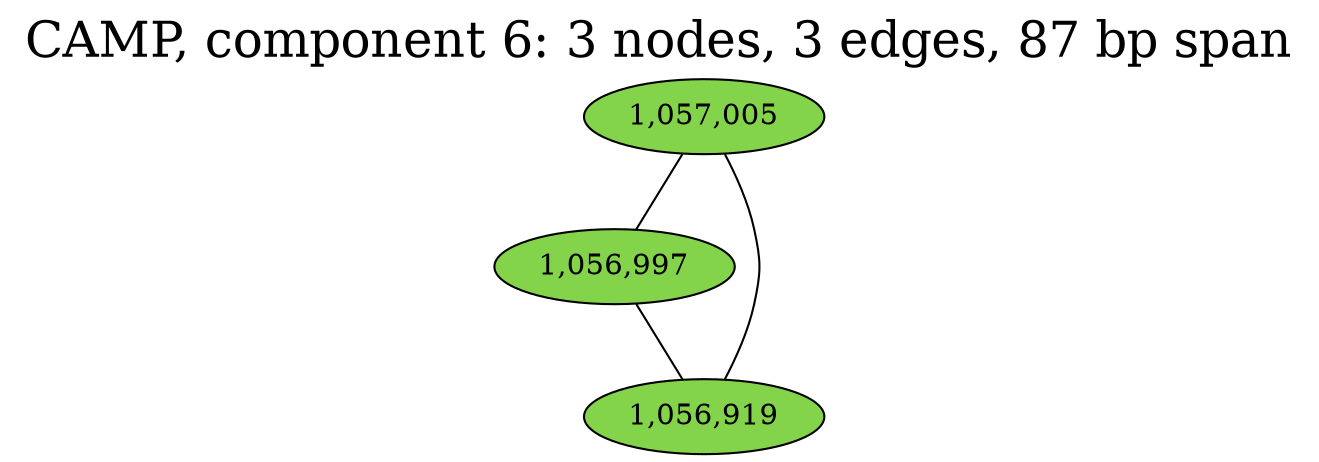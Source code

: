 graph CAMP_cc6 {
	overlap="prism50";
	outputorder="edgesfirst";
	node [style="filled"];
	label="CAMP, component 6: 3 nodes, 3 edges, 87 bp span";
	labelloc="t";
	fontsize=24;
	"1,057,005" [fillcolor="#84d44b", fontcolor="#000000"];
	"1,056,997" [fillcolor="#84d44b", fontcolor="#000000"];
	"1,056,919" [fillcolor="#84d44b", fontcolor="#000000"];
	"1,057,005" -- "1,056,919";
	"1,057,005" -- "1,056,997";
	"1,056,997" -- "1,056,919";
}